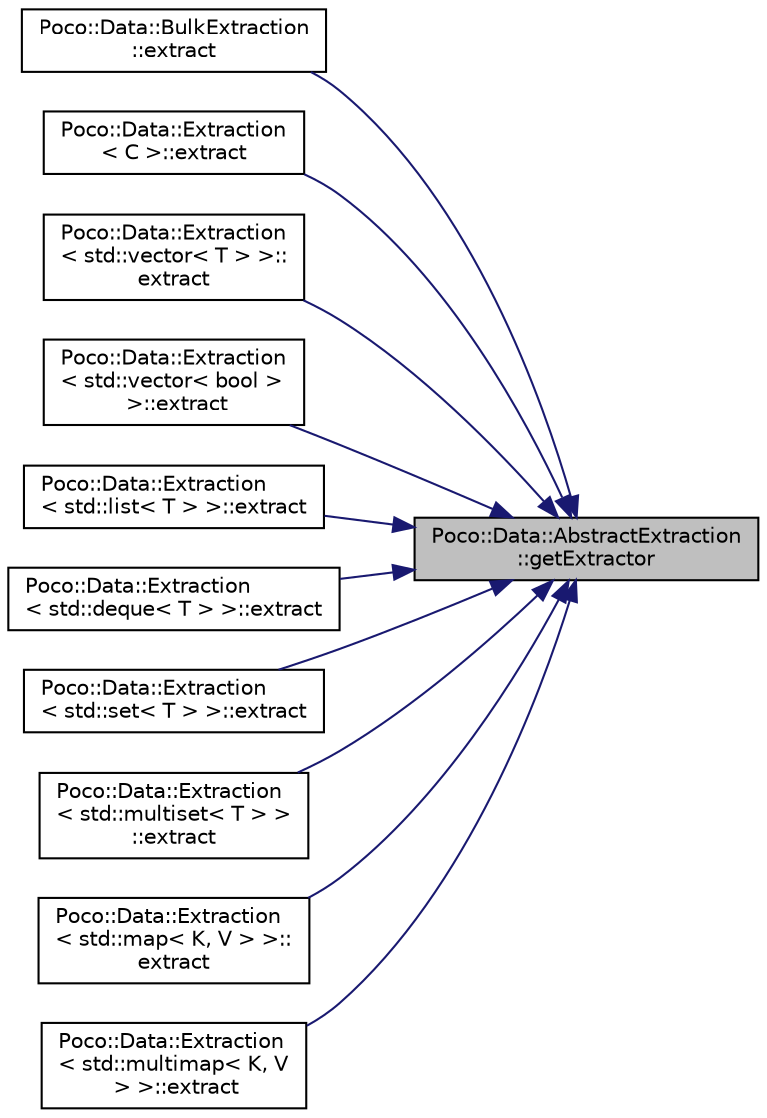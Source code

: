 digraph "Poco::Data::AbstractExtraction::getExtractor"
{
 // LATEX_PDF_SIZE
  edge [fontname="Helvetica",fontsize="10",labelfontname="Helvetica",labelfontsize="10"];
  node [fontname="Helvetica",fontsize="10",shape=record];
  rankdir="RL";
  Node1 [label="Poco::Data::AbstractExtraction\l::getExtractor",height=0.2,width=0.4,color="black", fillcolor="grey75", style="filled", fontcolor="black",tooltip="Sets the class used for extracting the data. Does not take ownership of the pointer."];
  Node1 -> Node2 [dir="back",color="midnightblue",fontsize="10",style="solid"];
  Node2 [label="Poco::Data::BulkExtraction\l::extract",height=0.2,width=0.4,color="black", fillcolor="white", style="filled",URL="$classPoco_1_1Data_1_1BulkExtraction.html#a70303f76292782102b6e6dbf96e55322",tooltip="Returns the upper limit on number of rows that the extraction will handle."];
  Node1 -> Node3 [dir="back",color="midnightblue",fontsize="10",style="solid"];
  Node3 [label="Poco::Data::Extraction\l\< C \>::extract",height=0.2,width=0.4,color="black", fillcolor="white", style="filled",URL="$classPoco_1_1Data_1_1Extraction.html#a379dd5ed34c3660640a1d9f80071b10b",tooltip=" "];
  Node1 -> Node4 [dir="back",color="midnightblue",fontsize="10",style="solid"];
  Node4 [label="Poco::Data::Extraction\l\< std::vector\< T \> \>::\lextract",height=0.2,width=0.4,color="black", fillcolor="white", style="filled",URL="$classPoco_1_1Data_1_1Extraction_3_01std_1_1vector_3_01T_01_4_01_4.html#a76383265b86ed5e1709adf40ae137d8a",tooltip="Returns the upper limit on number of rows that the extraction will handle."];
  Node1 -> Node5 [dir="back",color="midnightblue",fontsize="10",style="solid"];
  Node5 [label="Poco::Data::Extraction\l\< std::vector\< bool \>\l \>::extract",height=0.2,width=0.4,color="black", fillcolor="white", style="filled",URL="$classPoco_1_1Data_1_1Extraction_3_01std_1_1vector_3_01bool_01_4_01_4.html#ad2a0faef02ad607b2bbf6e7347d59bfd",tooltip="Returns the upper limit on number of rows that the extraction will handle."];
  Node1 -> Node6 [dir="back",color="midnightblue",fontsize="10",style="solid"];
  Node6 [label="Poco::Data::Extraction\l\< std::list\< T \> \>::extract",height=0.2,width=0.4,color="black", fillcolor="white", style="filled",URL="$classPoco_1_1Data_1_1Extraction_3_01std_1_1list_3_01T_01_4_01_4.html#ad32bc943d39ca9b2e6b0a609e920120a",tooltip="Returns the upper limit on number of rows that the extraction will handle."];
  Node1 -> Node7 [dir="back",color="midnightblue",fontsize="10",style="solid"];
  Node7 [label="Poco::Data::Extraction\l\< std::deque\< T \> \>::extract",height=0.2,width=0.4,color="black", fillcolor="white", style="filled",URL="$classPoco_1_1Data_1_1Extraction_3_01std_1_1deque_3_01T_01_4_01_4.html#a6997151de27077b7754fcc4fadedd328",tooltip="Returns the upper limit on number of rows that the extraction will handle."];
  Node1 -> Node8 [dir="back",color="midnightblue",fontsize="10",style="solid"];
  Node8 [label="Poco::Data::Extraction\l\< std::set\< T \> \>::extract",height=0.2,width=0.4,color="black", fillcolor="white", style="filled",URL="$classPoco_1_1Data_1_1Extraction_3_01std_1_1set_3_01T_01_4_01_4.html#abc81378af7abec469b701d2a0ade5af2",tooltip="Returns the upper limit on number of rows that the extraction will handle."];
  Node1 -> Node9 [dir="back",color="midnightblue",fontsize="10",style="solid"];
  Node9 [label="Poco::Data::Extraction\l\< std::multiset\< T \> \>\l::extract",height=0.2,width=0.4,color="black", fillcolor="white", style="filled",URL="$classPoco_1_1Data_1_1Extraction_3_01std_1_1multiset_3_01T_01_4_01_4.html#ac7741f59183bec348f856c04497fa6c4",tooltip="Returns the upper limit on number of rows that the extraction will handle."];
  Node1 -> Node10 [dir="back",color="midnightblue",fontsize="10",style="solid"];
  Node10 [label="Poco::Data::Extraction\l\< std::map\< K, V \> \>::\lextract",height=0.2,width=0.4,color="black", fillcolor="white", style="filled",URL="$classPoco_1_1Data_1_1Extraction_3_01std_1_1map_3_01K_00_01V_01_4_01_4.html#a2727d5729f172fa962b9509db8734456",tooltip="Returns the upper limit on number of rows that the extraction will handle."];
  Node1 -> Node11 [dir="back",color="midnightblue",fontsize="10",style="solid"];
  Node11 [label="Poco::Data::Extraction\l\< std::multimap\< K, V\l \> \>::extract",height=0.2,width=0.4,color="black", fillcolor="white", style="filled",URL="$classPoco_1_1Data_1_1Extraction_3_01std_1_1multimap_3_01K_00_01V_01_4_01_4.html#a5233ab74b2608480cc24dafb5fac41f8",tooltip="Returns the upper limit on number of rows that the extraction will handle."];
}

